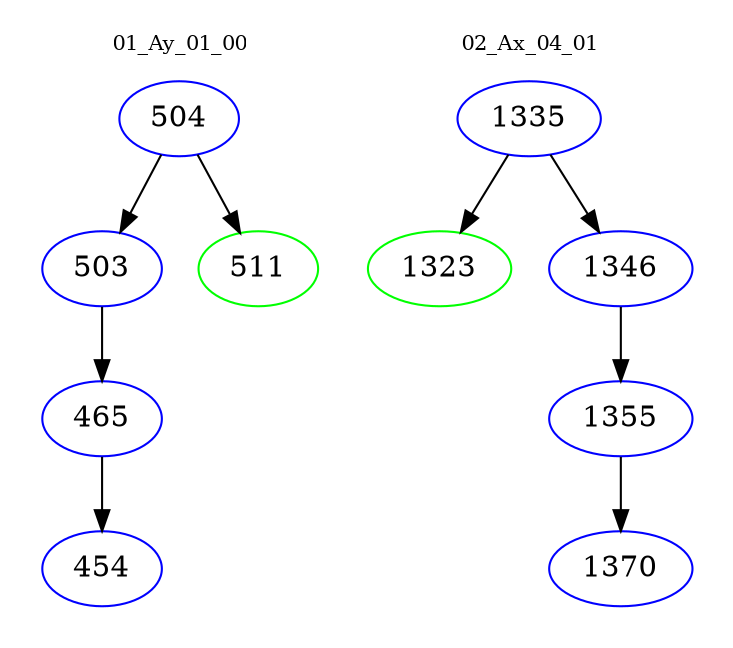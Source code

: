 digraph{
subgraph cluster_0 {
color = white
label = "01_Ay_01_00";
fontsize=10;
T0_504 [label="504", color="blue"]
T0_504 -> T0_503 [color="black"]
T0_503 [label="503", color="blue"]
T0_503 -> T0_465 [color="black"]
T0_465 [label="465", color="blue"]
T0_465 -> T0_454 [color="black"]
T0_454 [label="454", color="blue"]
T0_504 -> T0_511 [color="black"]
T0_511 [label="511", color="green"]
}
subgraph cluster_1 {
color = white
label = "02_Ax_04_01";
fontsize=10;
T1_1335 [label="1335", color="blue"]
T1_1335 -> T1_1323 [color="black"]
T1_1323 [label="1323", color="green"]
T1_1335 -> T1_1346 [color="black"]
T1_1346 [label="1346", color="blue"]
T1_1346 -> T1_1355 [color="black"]
T1_1355 [label="1355", color="blue"]
T1_1355 -> T1_1370 [color="black"]
T1_1370 [label="1370", color="blue"]
}
}
